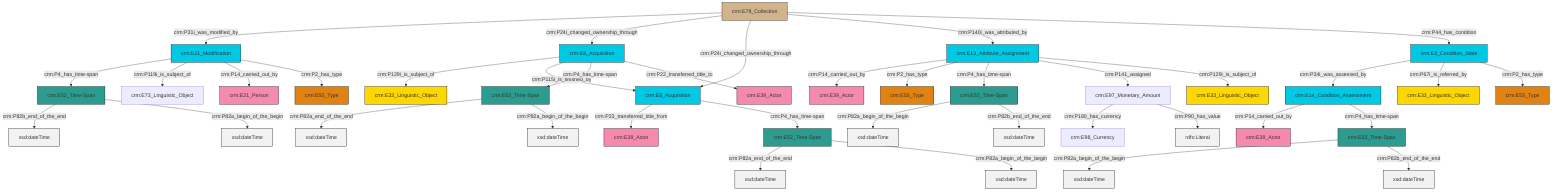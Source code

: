 graph TD
classDef Literal fill:#f2f2f2,stroke:#000000;
classDef CRM_Entity fill:#FFFFFF,stroke:#000000;
classDef Temporal_Entity fill:#00C9E6, stroke:#000000;
classDef Type fill:#E18312, stroke:#000000;
classDef Time-Span fill:#2C9C91, stroke:#000000;
classDef Appellation fill:#FFEB7F, stroke:#000000;
classDef Place fill:#008836, stroke:#000000;
classDef Persistent_Item fill:#B266B2, stroke:#000000;
classDef Conceptual_Object fill:#FFD700, stroke:#000000;
classDef Physical_Thing fill:#D2B48C, stroke:#000000;
classDef Actor fill:#f58aad, stroke:#000000;
classDef PC_Classes fill:#4ce600, stroke:#000000;
classDef Multi fill:#cccccc,stroke:#000000;

2["crm:E3_Condition_State"]:::Temporal_Entity -->|crm:P34i_was_assessed_by| 3["crm:E14_Condition_Assessment"]:::Temporal_Entity
3["crm:E14_Condition_Assessment"]:::Temporal_Entity -->|crm:P14_carried_out_by| 4["crm:E39_Actor"]:::Actor
7["crm:E11_Modification"]:::Temporal_Entity -->|crm:P4_has_time-span| 8["crm:E52_Time-Span"]:::Time-Span
9["crm:E13_Attribute_Assignment"]:::Temporal_Entity -->|crm:P14_carried_out_by| 10["crm:E39_Actor"]:::Actor
2["crm:E3_Condition_State"]:::Temporal_Entity -->|crm:P67i_is_referred_by| 11["crm:E33_Linguistic_Object"]:::Conceptual_Object
8["crm:E52_Time-Span"]:::Time-Span -->|crm:P82b_end_of_the_end| 13[xsd:dateTime]:::Literal
5["crm:E52_Time-Span"]:::Time-Span -->|crm:P82a_begin_of_the_begin| 16[xsd:dateTime]:::Literal
7["crm:E11_Modification"]:::Temporal_Entity -->|crm:P119i_is_subject_of| 0["crm:E73_Linguistic_Object"]:::Default
19["crm:E52_Time-Span"]:::Time-Span -->|crm:P82a_end_of_the_end| 20[xsd:dateTime]:::Literal
21["crm:E97_Monetary_Amount"]:::Default -->|crm:P180_has_currency| 22["crm:E98_Currency"]:::Default
23["crm:E52_Time-Span"]:::Time-Span -->|crm:P82a_begin_of_the_begin| 24[xsd:dateTime]:::Literal
2["crm:E3_Condition_State"]:::Temporal_Entity -->|crm:P2_has_type| 28["crm:E55_Type"]:::Type
17["crm:E8_Acquisition"]:::Temporal_Entity -->|crm:P129i_is_subject_of| 30["crm:E33_Linguistic_Object"]:::Conceptual_Object
9["crm:E13_Attribute_Assignment"]:::Temporal_Entity -->|crm:P2_has_type| 31["crm:E55_Type"]:::Type
7["crm:E11_Modification"]:::Temporal_Entity -->|crm:P14_carried_out_by| 33["crm:E21_Person"]:::Actor
14["crm:E52_Time-Span"]:::Time-Span -->|crm:P82a_end_of_the_end| 34[xsd:dateTime]:::Literal
8["crm:E52_Time-Span"]:::Time-Span -->|crm:P82a_begin_of_the_begin| 35[xsd:dateTime]:::Literal
17["crm:E8_Acquisition"]:::Temporal_Entity -->|crm:P115i_is_finished_by| 25["crm:E8_Acquisition"]:::Temporal_Entity
9["crm:E13_Attribute_Assignment"]:::Temporal_Entity -->|crm:P4_has_time-span| 5["crm:E52_Time-Span"]:::Time-Span
17["crm:E8_Acquisition"]:::Temporal_Entity -->|crm:P4_has_time-span| 14["crm:E52_Time-Span"]:::Time-Span
9["crm:E13_Attribute_Assignment"]:::Temporal_Entity -->|crm:P141_assigned| 21["crm:E97_Monetary_Amount"]:::Default
9["crm:E13_Attribute_Assignment"]:::Temporal_Entity -->|crm:P129i_is_subject_of| 39["crm:E33_Linguistic_Object"]:::Conceptual_Object
43["crm:E78_Collection"]:::Physical_Thing -->|crm:P31i_was_modified_by| 7["crm:E11_Modification"]:::Temporal_Entity
25["crm:E8_Acquisition"]:::Temporal_Entity -->|crm:P23_transferred_title_from| 37["crm:E39_Actor"]:::Actor
43["crm:E78_Collection"]:::Physical_Thing -->|crm:P24i_changed_ownership_through| 17["crm:E8_Acquisition"]:::Temporal_Entity
43["crm:E78_Collection"]:::Physical_Thing -->|crm:P24i_changed_ownership_through| 25["crm:E8_Acquisition"]:::Temporal_Entity
21["crm:E97_Monetary_Amount"]:::Default -->|crm:P90_has_value| 47[rdfs:Literal]:::Literal
7["crm:E11_Modification"]:::Temporal_Entity -->|crm:P2_has_type| 41["crm:E55_Type"]:::Type
3["crm:E14_Condition_Assessment"]:::Temporal_Entity -->|crm:P4_has_time-span| 23["crm:E52_Time-Span"]:::Time-Span
25["crm:E8_Acquisition"]:::Temporal_Entity -->|crm:P4_has_time-span| 19["crm:E52_Time-Span"]:::Time-Span
14["crm:E52_Time-Span"]:::Time-Span -->|crm:P82a_begin_of_the_begin| 56[xsd:dateTime]:::Literal
43["crm:E78_Collection"]:::Physical_Thing -->|crm:P140i_was_attributed_by| 9["crm:E13_Attribute_Assignment"]:::Temporal_Entity
5["crm:E52_Time-Span"]:::Time-Span -->|crm:P82b_end_of_the_end| 57[xsd:dateTime]:::Literal
23["crm:E52_Time-Span"]:::Time-Span -->|crm:P82b_end_of_the_end| 59[xsd:dateTime]:::Literal
43["crm:E78_Collection"]:::Physical_Thing -->|crm:P44_has_condition| 2["crm:E3_Condition_State"]:::Temporal_Entity
17["crm:E8_Acquisition"]:::Temporal_Entity -->|crm:P22_transferred_title_to| 51["crm:E39_Actor"]:::Actor
19["crm:E52_Time-Span"]:::Time-Span -->|crm:P82a_begin_of_the_begin| 62[xsd:dateTime]:::Literal